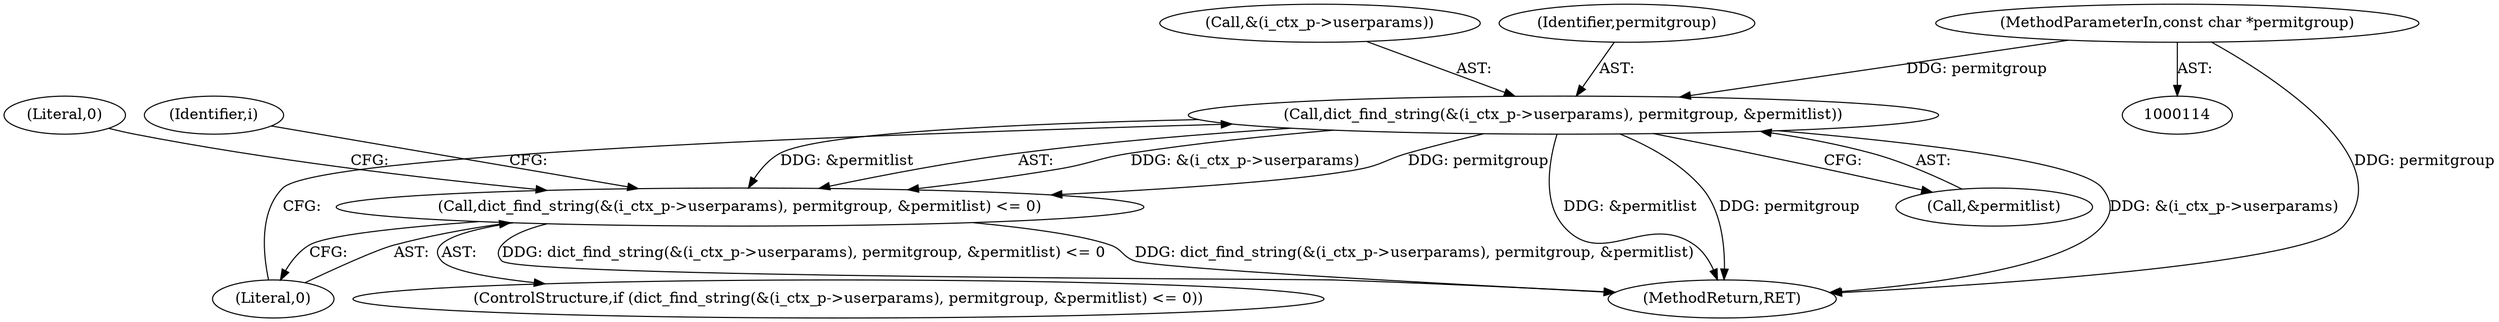 digraph "0_ghostscript_0d3901189f245232f0161addf215d7268c4d05a3@pointer" {
"1000155" [label="(Call,dict_find_string(&(i_ctx_p->userparams), permitgroup, &permitlist))"];
"1000119" [label="(MethodParameterIn,const char *permitgroup)"];
"1000154" [label="(Call,dict_find_string(&(i_ctx_p->userparams), permitgroup, &permitlist) <= 0)"];
"1000155" [label="(Call,dict_find_string(&(i_ctx_p->userparams), permitgroup, &permitlist))"];
"1000154" [label="(Call,dict_find_string(&(i_ctx_p->userparams), permitgroup, &permitlist) <= 0)"];
"1000168" [label="(Identifier,i)"];
"1000161" [label="(Call,&permitlist)"];
"1000156" [label="(Call,&(i_ctx_p->userparams))"];
"1000153" [label="(ControlStructure,if (dict_find_string(&(i_ctx_p->userparams), permitgroup, &permitlist) <= 0))"];
"1000160" [label="(Identifier,permitgroup)"];
"1000277" [label="(MethodReturn,RET)"];
"1000119" [label="(MethodParameterIn,const char *permitgroup)"];
"1000163" [label="(Literal,0)"];
"1000165" [label="(Literal,0)"];
"1000155" -> "1000154"  [label="AST: "];
"1000155" -> "1000161"  [label="CFG: "];
"1000156" -> "1000155"  [label="AST: "];
"1000160" -> "1000155"  [label="AST: "];
"1000161" -> "1000155"  [label="AST: "];
"1000163" -> "1000155"  [label="CFG: "];
"1000155" -> "1000277"  [label="DDG: permitgroup"];
"1000155" -> "1000277"  [label="DDG: &(i_ctx_p->userparams)"];
"1000155" -> "1000277"  [label="DDG: &permitlist"];
"1000155" -> "1000154"  [label="DDG: &(i_ctx_p->userparams)"];
"1000155" -> "1000154"  [label="DDG: permitgroup"];
"1000155" -> "1000154"  [label="DDG: &permitlist"];
"1000119" -> "1000155"  [label="DDG: permitgroup"];
"1000119" -> "1000114"  [label="AST: "];
"1000119" -> "1000277"  [label="DDG: permitgroup"];
"1000154" -> "1000153"  [label="AST: "];
"1000154" -> "1000163"  [label="CFG: "];
"1000163" -> "1000154"  [label="AST: "];
"1000165" -> "1000154"  [label="CFG: "];
"1000168" -> "1000154"  [label="CFG: "];
"1000154" -> "1000277"  [label="DDG: dict_find_string(&(i_ctx_p->userparams), permitgroup, &permitlist)"];
"1000154" -> "1000277"  [label="DDG: dict_find_string(&(i_ctx_p->userparams), permitgroup, &permitlist) <= 0"];
}
